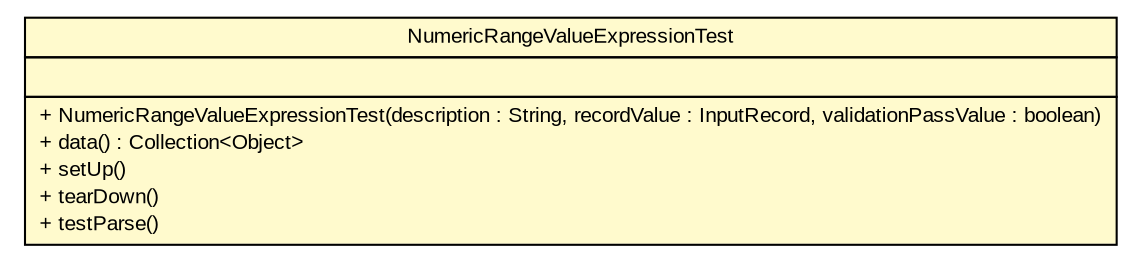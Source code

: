 #!/usr/local/bin/dot
#
# Class diagram 
# Generated by UMLGraph version R5_6 (http://www.umlgraph.org/)
#

digraph G {
	edge [fontname="arial",fontsize=10,labelfontname="arial",labelfontsize=10];
	node [fontname="arial",fontsize=10,shape=plaintext];
	nodesep=0.25;
	ranksep=0.5;
	// com.github.mkolisnyk.aerial.expressions.value.NumericRangeValueExpressionTest
	c1356 [label=<<table title="com.github.mkolisnyk.aerial.expressions.value.NumericRangeValueExpressionTest" border="0" cellborder="1" cellspacing="0" cellpadding="2" port="p" bgcolor="lemonChiffon" href="./NumericRangeValueExpressionTest.html">
		<tr><td><table border="0" cellspacing="0" cellpadding="1">
<tr><td align="center" balign="center"> NumericRangeValueExpressionTest </td></tr>
		</table></td></tr>
		<tr><td><table border="0" cellspacing="0" cellpadding="1">
<tr><td align="left" balign="left">  </td></tr>
		</table></td></tr>
		<tr><td><table border="0" cellspacing="0" cellpadding="1">
<tr><td align="left" balign="left"> + NumericRangeValueExpressionTest(description : String, recordValue : InputRecord, validationPassValue : boolean) </td></tr>
<tr><td align="left" balign="left"> + data() : Collection&lt;Object&gt; </td></tr>
<tr><td align="left" balign="left"> + setUp() </td></tr>
<tr><td align="left" balign="left"> + tearDown() </td></tr>
<tr><td align="left" balign="left"> + testParse() </td></tr>
		</table></td></tr>
		</table>>, URL="./NumericRangeValueExpressionTest.html", fontname="arial", fontcolor="black", fontsize=10.0];
}

